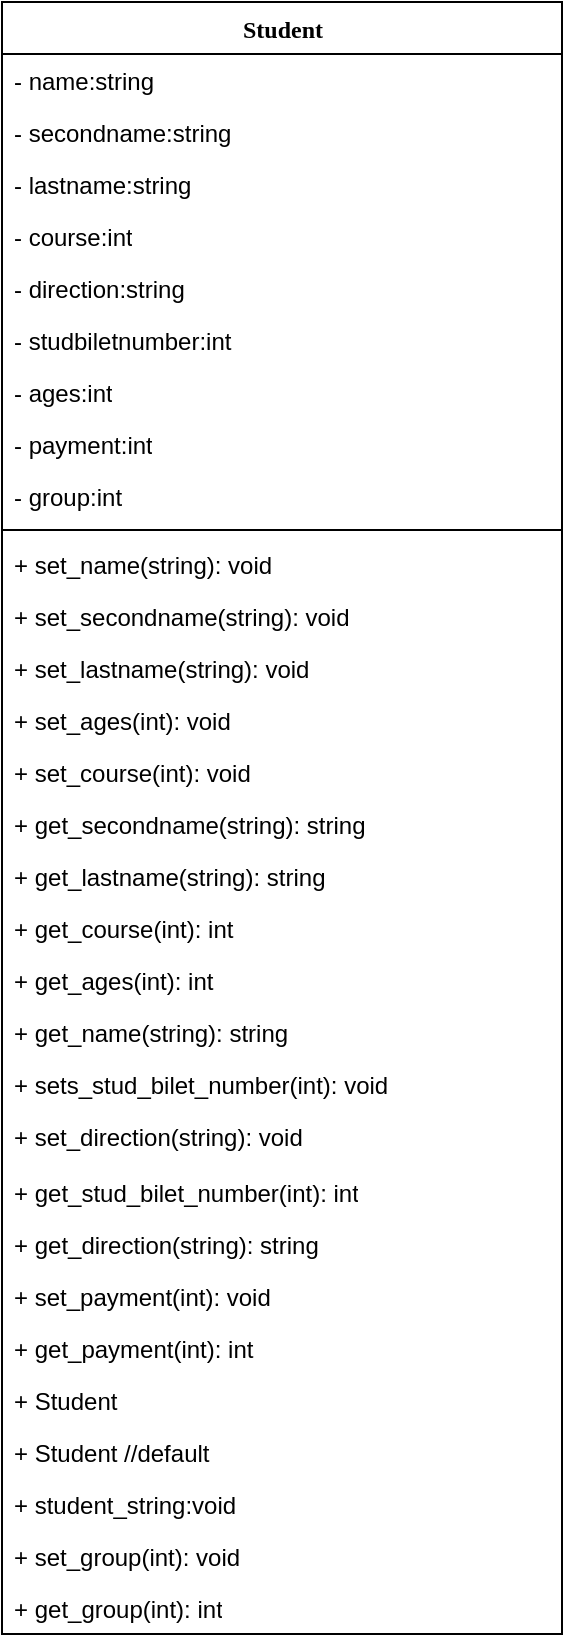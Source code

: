<mxfile version="15.5.8" type="device"><diagram name="Page-1" id="9f46799a-70d6-7492-0946-bef42562c5a5"><mxGraphModel dx="868" dy="450" grid="1" gridSize="10" guides="1" tooltips="1" connect="1" arrows="1" fold="1" page="1" pageScale="1" pageWidth="1100" pageHeight="850" background="none" math="0" shadow="0"><root><mxCell id="0"/><mxCell id="1" parent="0"/><mxCell id="78961159f06e98e8-17" value="Student" style="swimlane;html=1;fontStyle=1;align=center;verticalAlign=top;childLayout=stackLayout;horizontal=1;startSize=26;horizontalStack=0;resizeParent=1;resizeLast=0;collapsible=1;marginBottom=0;swimlaneFillColor=#ffffff;rounded=0;shadow=0;comic=0;labelBackgroundColor=none;strokeWidth=1;fillColor=none;fontFamily=Verdana;fontSize=12" parent="1" vertex="1"><mxGeometry x="110" y="40" width="280" height="816" as="geometry"/></mxCell><mxCell id="78961159f06e98e8-21" value="- name:string" style="text;html=1;strokeColor=none;fillColor=none;align=left;verticalAlign=top;spacingLeft=4;spacingRight=4;whiteSpace=wrap;overflow=hidden;rotatable=0;points=[[0,0.5],[1,0.5]];portConstraint=eastwest;" parent="78961159f06e98e8-17" vertex="1"><mxGeometry y="26" width="280" height="26" as="geometry"/></mxCell><mxCell id="78961159f06e98e8-23" value="- secondname:string" style="text;html=1;strokeColor=none;fillColor=none;align=left;verticalAlign=top;spacingLeft=4;spacingRight=4;whiteSpace=wrap;overflow=hidden;rotatable=0;points=[[0,0.5],[1,0.5]];portConstraint=eastwest;" parent="78961159f06e98e8-17" vertex="1"><mxGeometry y="52" width="280" height="26" as="geometry"/></mxCell><mxCell id="78961159f06e98e8-25" value="- lastname:string" style="text;html=1;strokeColor=none;fillColor=none;align=left;verticalAlign=top;spacingLeft=4;spacingRight=4;whiteSpace=wrap;overflow=hidden;rotatable=0;points=[[0,0.5],[1,0.5]];portConstraint=eastwest;" parent="78961159f06e98e8-17" vertex="1"><mxGeometry y="78" width="280" height="26" as="geometry"/></mxCell><mxCell id="78961159f06e98e8-26" value="- course:int" style="text;html=1;strokeColor=none;fillColor=none;align=left;verticalAlign=top;spacingLeft=4;spacingRight=4;whiteSpace=wrap;overflow=hidden;rotatable=0;points=[[0,0.5],[1,0.5]];portConstraint=eastwest;" parent="78961159f06e98e8-17" vertex="1"><mxGeometry y="104" width="280" height="26" as="geometry"/></mxCell><mxCell id="78961159f06e98e8-24" value="- direction:string" style="text;html=1;strokeColor=none;fillColor=none;align=left;verticalAlign=top;spacingLeft=4;spacingRight=4;whiteSpace=wrap;overflow=hidden;rotatable=0;points=[[0,0.5],[1,0.5]];portConstraint=eastwest;" parent="78961159f06e98e8-17" vertex="1"><mxGeometry y="130" width="280" height="26" as="geometry"/></mxCell><mxCell id="Bu830H99mV7RIpAzgpbK-11" value="- studbiletnumber:int" style="text;html=1;strokeColor=none;fillColor=none;align=left;verticalAlign=top;spacingLeft=4;spacingRight=4;whiteSpace=wrap;overflow=hidden;rotatable=0;points=[[0,0.5],[1,0.5]];portConstraint=eastwest;" parent="78961159f06e98e8-17" vertex="1"><mxGeometry y="156" width="280" height="26" as="geometry"/></mxCell><mxCell id="Bu830H99mV7RIpAzgpbK-12" value="- ages:int" style="text;html=1;strokeColor=none;fillColor=none;align=left;verticalAlign=top;spacingLeft=4;spacingRight=4;whiteSpace=wrap;overflow=hidden;rotatable=0;points=[[0,0.5],[1,0.5]];portConstraint=eastwest;" parent="78961159f06e98e8-17" vertex="1"><mxGeometry y="182" width="280" height="26" as="geometry"/></mxCell><mxCell id="Bu830H99mV7RIpAzgpbK-17" value="- payment:int" style="text;html=1;strokeColor=none;fillColor=none;align=left;verticalAlign=top;spacingLeft=4;spacingRight=4;whiteSpace=wrap;overflow=hidden;rotatable=0;points=[[0,0.5],[1,0.5]];portConstraint=eastwest;" parent="78961159f06e98e8-17" vertex="1"><mxGeometry y="208" width="280" height="26" as="geometry"/></mxCell><mxCell id="Bu830H99mV7RIpAzgpbK-23" value="- group:int" style="text;html=1;strokeColor=none;fillColor=none;align=left;verticalAlign=top;spacingLeft=4;spacingRight=4;whiteSpace=wrap;overflow=hidden;rotatable=0;points=[[0,0.5],[1,0.5]];portConstraint=eastwest;" parent="78961159f06e98e8-17" vertex="1"><mxGeometry y="234" width="280" height="26" as="geometry"/></mxCell><mxCell id="78961159f06e98e8-19" value="" style="line;html=1;strokeWidth=1;fillColor=none;align=left;verticalAlign=middle;spacingTop=-1;spacingLeft=3;spacingRight=3;rotatable=0;labelPosition=right;points=[];portConstraint=eastwest;" parent="78961159f06e98e8-17" vertex="1"><mxGeometry y="260" width="280" height="8" as="geometry"/></mxCell><mxCell id="78961159f06e98e8-20" value="+ set_name(string): void" style="text;html=1;strokeColor=none;fillColor=none;align=left;verticalAlign=top;spacingLeft=4;spacingRight=4;whiteSpace=wrap;overflow=hidden;rotatable=0;points=[[0,0.5],[1,0.5]];portConstraint=eastwest;" parent="78961159f06e98e8-17" vertex="1"><mxGeometry y="268" width="280" height="26" as="geometry"/></mxCell><mxCell id="78961159f06e98e8-27" value="+ set_secondname(string): void" style="text;html=1;strokeColor=none;fillColor=none;align=left;verticalAlign=top;spacingLeft=4;spacingRight=4;whiteSpace=wrap;overflow=hidden;rotatable=0;points=[[0,0.5],[1,0.5]];portConstraint=eastwest;" parent="78961159f06e98e8-17" vertex="1"><mxGeometry y="294" width="280" height="26" as="geometry"/></mxCell><mxCell id="Bu830H99mV7RIpAzgpbK-3" value="+ set_lastname(string): void" style="text;html=1;strokeColor=none;fillColor=none;align=left;verticalAlign=top;spacingLeft=4;spacingRight=4;whiteSpace=wrap;overflow=hidden;rotatable=0;points=[[0,0.5],[1,0.5]];portConstraint=eastwest;" parent="78961159f06e98e8-17" vertex="1"><mxGeometry y="320" width="280" height="26" as="geometry"/></mxCell><mxCell id="Bu830H99mV7RIpAzgpbK-4" value="+ set_ages(int): void" style="text;html=1;strokeColor=none;fillColor=none;align=left;verticalAlign=top;spacingLeft=4;spacingRight=4;whiteSpace=wrap;overflow=hidden;rotatable=0;points=[[0,0.5],[1,0.5]];portConstraint=eastwest;" parent="78961159f06e98e8-17" vertex="1"><mxGeometry y="346" width="280" height="26" as="geometry"/></mxCell><mxCell id="Bu830H99mV7RIpAzgpbK-5" value="+ set_course(int): void" style="text;html=1;strokeColor=none;fillColor=none;align=left;verticalAlign=top;spacingLeft=4;spacingRight=4;whiteSpace=wrap;overflow=hidden;rotatable=0;points=[[0,0.5],[1,0.5]];portConstraint=eastwest;" parent="78961159f06e98e8-17" vertex="1"><mxGeometry y="372" width="280" height="26" as="geometry"/></mxCell><mxCell id="Bu830H99mV7RIpAzgpbK-6" value="+ get_secondname(string): string" style="text;html=1;strokeColor=none;fillColor=none;align=left;verticalAlign=top;spacingLeft=4;spacingRight=4;whiteSpace=wrap;overflow=hidden;rotatable=0;points=[[0,0.5],[1,0.5]];portConstraint=eastwest;" parent="78961159f06e98e8-17" vertex="1"><mxGeometry y="398" width="280" height="26" as="geometry"/></mxCell><mxCell id="Bu830H99mV7RIpAzgpbK-7" value="+ get_lastname(string): string" style="text;html=1;strokeColor=none;fillColor=none;align=left;verticalAlign=top;spacingLeft=4;spacingRight=4;whiteSpace=wrap;overflow=hidden;rotatable=0;points=[[0,0.5],[1,0.5]];portConstraint=eastwest;" parent="78961159f06e98e8-17" vertex="1"><mxGeometry y="424" width="280" height="26" as="geometry"/></mxCell><mxCell id="Bu830H99mV7RIpAzgpbK-9" value="+ get_course(int): int" style="text;html=1;strokeColor=none;fillColor=none;align=left;verticalAlign=top;spacingLeft=4;spacingRight=4;whiteSpace=wrap;overflow=hidden;rotatable=0;points=[[0,0.5],[1,0.5]];portConstraint=eastwest;" parent="78961159f06e98e8-17" vertex="1"><mxGeometry y="450" width="280" height="26" as="geometry"/></mxCell><mxCell id="Bu830H99mV7RIpAzgpbK-8" value="+ get_ages(int): int" style="text;html=1;strokeColor=none;fillColor=none;align=left;verticalAlign=top;spacingLeft=4;spacingRight=4;whiteSpace=wrap;overflow=hidden;rotatable=0;points=[[0,0.5],[1,0.5]];portConstraint=eastwest;" parent="78961159f06e98e8-17" vertex="1"><mxGeometry y="476" width="280" height="26" as="geometry"/></mxCell><mxCell id="Bu830H99mV7RIpAzgpbK-10" value="+ get_name(string): string" style="text;html=1;strokeColor=none;fillColor=none;align=left;verticalAlign=top;spacingLeft=4;spacingRight=4;whiteSpace=wrap;overflow=hidden;rotatable=0;points=[[0,0.5],[1,0.5]];portConstraint=eastwest;" parent="78961159f06e98e8-17" vertex="1"><mxGeometry y="502" width="280" height="26" as="geometry"/></mxCell><mxCell id="Bu830H99mV7RIpAzgpbK-13" value="+ sets_stud_bilet_number(int): void" style="text;html=1;strokeColor=none;fillColor=none;align=left;verticalAlign=top;spacingLeft=4;spacingRight=4;whiteSpace=wrap;overflow=hidden;rotatable=0;points=[[0,0.5],[1,0.5]];portConstraint=eastwest;" parent="78961159f06e98e8-17" vertex="1"><mxGeometry y="528" width="280" height="26" as="geometry"/></mxCell><mxCell id="Bu830H99mV7RIpAzgpbK-14" value="+ set_direction(string): void" style="text;html=1;strokeColor=none;fillColor=none;align=left;verticalAlign=top;spacingLeft=4;spacingRight=4;whiteSpace=wrap;overflow=hidden;rotatable=0;points=[[0,0.5],[1,0.5]];portConstraint=eastwest;" parent="78961159f06e98e8-17" vertex="1"><mxGeometry y="554" width="280" height="28" as="geometry"/></mxCell><mxCell id="Bu830H99mV7RIpAzgpbK-15" value="+ get_stud_bilet_number(int): int" style="text;html=1;strokeColor=none;fillColor=none;align=left;verticalAlign=top;spacingLeft=4;spacingRight=4;whiteSpace=wrap;overflow=hidden;rotatable=0;points=[[0,0.5],[1,0.5]];portConstraint=eastwest;" parent="78961159f06e98e8-17" vertex="1"><mxGeometry y="582" width="280" height="26" as="geometry"/></mxCell><mxCell id="Bu830H99mV7RIpAzgpbK-16" value="+ get_direction(string): string" style="text;html=1;strokeColor=none;fillColor=none;align=left;verticalAlign=top;spacingLeft=4;spacingRight=4;whiteSpace=wrap;overflow=hidden;rotatable=0;points=[[0,0.5],[1,0.5]];portConstraint=eastwest;" parent="78961159f06e98e8-17" vertex="1"><mxGeometry y="608" width="280" height="26" as="geometry"/></mxCell><mxCell id="Bu830H99mV7RIpAzgpbK-18" value="+ set_payment(int): void" style="text;html=1;strokeColor=none;fillColor=none;align=left;verticalAlign=top;spacingLeft=4;spacingRight=4;whiteSpace=wrap;overflow=hidden;rotatable=0;points=[[0,0.5],[1,0.5]];portConstraint=eastwest;" parent="78961159f06e98e8-17" vertex="1"><mxGeometry y="634" width="280" height="26" as="geometry"/></mxCell><mxCell id="Bu830H99mV7RIpAzgpbK-19" value="+ get_payment(int): int" style="text;html=1;strokeColor=none;fillColor=none;align=left;verticalAlign=top;spacingLeft=4;spacingRight=4;whiteSpace=wrap;overflow=hidden;rotatable=0;points=[[0,0.5],[1,0.5]];portConstraint=eastwest;" parent="78961159f06e98e8-17" vertex="1"><mxGeometry y="660" width="280" height="26" as="geometry"/></mxCell><mxCell id="Bu830H99mV7RIpAzgpbK-22" value="+ Student" style="text;html=1;strokeColor=none;fillColor=none;align=left;verticalAlign=top;spacingLeft=4;spacingRight=4;whiteSpace=wrap;overflow=hidden;rotatable=0;points=[[0,0.5],[1,0.5]];portConstraint=eastwest;" parent="78961159f06e98e8-17" vertex="1"><mxGeometry y="686" width="280" height="26" as="geometry"/></mxCell><mxCell id="uBbxH2mMZDjdGmU0jqMi-1" value="+ Student //default" style="text;html=1;strokeColor=none;fillColor=none;align=left;verticalAlign=top;spacingLeft=4;spacingRight=4;whiteSpace=wrap;overflow=hidden;rotatable=0;points=[[0,0.5],[1,0.5]];portConstraint=eastwest;" vertex="1" parent="78961159f06e98e8-17"><mxGeometry y="712" width="280" height="26" as="geometry"/></mxCell><mxCell id="Bu830H99mV7RIpAzgpbK-21" value="+ student_string:void" style="text;html=1;strokeColor=none;fillColor=none;align=left;verticalAlign=top;spacingLeft=4;spacingRight=4;whiteSpace=wrap;overflow=hidden;rotatable=0;points=[[0,0.5],[1,0.5]];portConstraint=eastwest;" parent="78961159f06e98e8-17" vertex="1"><mxGeometry y="738" width="280" height="26" as="geometry"/></mxCell><mxCell id="Bu830H99mV7RIpAzgpbK-24" value="+ set_group(int): void" style="text;html=1;strokeColor=none;fillColor=none;align=left;verticalAlign=top;spacingLeft=4;spacingRight=4;whiteSpace=wrap;overflow=hidden;rotatable=0;points=[[0,0.5],[1,0.5]];portConstraint=eastwest;" parent="78961159f06e98e8-17" vertex="1"><mxGeometry y="764" width="280" height="26" as="geometry"/></mxCell><mxCell id="Bu830H99mV7RIpAzgpbK-25" value="+ get_group(int): int" style="text;html=1;strokeColor=none;fillColor=none;align=left;verticalAlign=top;spacingLeft=4;spacingRight=4;whiteSpace=wrap;overflow=hidden;rotatable=0;points=[[0,0.5],[1,0.5]];portConstraint=eastwest;" parent="78961159f06e98e8-17" vertex="1"><mxGeometry y="790" width="280" height="26" as="geometry"/></mxCell></root></mxGraphModel></diagram></mxfile>